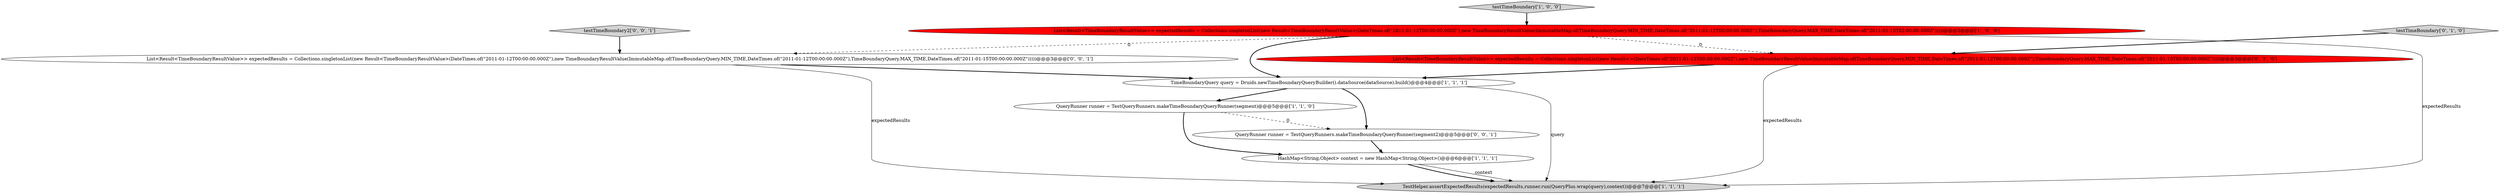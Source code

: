 digraph {
10 [style = filled, label = "List<Result<TimeBoundaryResultValue>> expectedResults = Collections.singletonList(new Result<TimeBoundaryResultValue>(DateTimes.of(\"2011-01-12T00:00:00.000Z\"),new TimeBoundaryResultValue(ImmutableMap.of(TimeBoundaryQuery.MIN_TIME,DateTimes.of(\"2011-01-12T00:00:00.000Z\"),TimeBoundaryQuery.MAX_TIME,DateTimes.of(\"2011-01-15T00:00:00.000Z\")))))@@@3@@@['0', '0', '1']", fillcolor = white, shape = ellipse image = "AAA0AAABBB3BBB"];
3 [style = filled, label = "List<Result<TimeBoundaryResultValue>> expectedResults = Collections.singletonList(new Result<TimeBoundaryResultValue>(DateTimes.of(\"2011-01-12T00:00:00.000Z\"),new TimeBoundaryResultValue(ImmutableMap.of(TimeBoundaryQuery.MIN_TIME,DateTimes.of(\"2011-01-12T00:00:00.000Z\"),TimeBoundaryQuery.MAX_TIME,DateTimes.of(\"2011-01-15T02:00:00.000Z\")))))@@@3@@@['1', '0', '0']", fillcolor = red, shape = ellipse image = "AAA1AAABBB1BBB"];
5 [style = filled, label = "TestHelper.assertExpectedResults(expectedResults,runner.run(QueryPlus.wrap(query),context))@@@7@@@['1', '1', '1']", fillcolor = lightgray, shape = ellipse image = "AAA0AAABBB1BBB"];
6 [style = filled, label = "testTimeBoundary['0', '1', '0']", fillcolor = lightgray, shape = diamond image = "AAA0AAABBB2BBB"];
1 [style = filled, label = "TimeBoundaryQuery query = Druids.newTimeBoundaryQueryBuilder().dataSource(dataSource).build()@@@4@@@['1', '1', '1']", fillcolor = white, shape = ellipse image = "AAA0AAABBB1BBB"];
4 [style = filled, label = "HashMap<String,Object> context = new HashMap<String,Object>()@@@6@@@['1', '1', '1']", fillcolor = white, shape = ellipse image = "AAA0AAABBB1BBB"];
0 [style = filled, label = "testTimeBoundary['1', '0', '0']", fillcolor = lightgray, shape = diamond image = "AAA0AAABBB1BBB"];
2 [style = filled, label = "QueryRunner runner = TestQueryRunners.makeTimeBoundaryQueryRunner(segment)@@@5@@@['1', '1', '0']", fillcolor = white, shape = ellipse image = "AAA0AAABBB1BBB"];
7 [style = filled, label = "List<Result<TimeBoundaryResultValue>> expectedResults = Collections.singletonList(new Result<>(DateTimes.of(\"2011-01-12T00:00:00.000Z\"),new TimeBoundaryResultValue(ImmutableMap.of(TimeBoundaryQuery.MIN_TIME,DateTimes.of(\"2011-01-12T00:00:00.000Z\"),TimeBoundaryQuery.MAX_TIME,DateTimes.of(\"2011-01-15T02:00:00.000Z\")))))@@@3@@@['0', '1', '0']", fillcolor = red, shape = ellipse image = "AAA1AAABBB2BBB"];
9 [style = filled, label = "QueryRunner runner = TestQueryRunners.makeTimeBoundaryQueryRunner(segment2)@@@5@@@['0', '0', '1']", fillcolor = white, shape = ellipse image = "AAA0AAABBB3BBB"];
8 [style = filled, label = "testTimeBoundary2['0', '0', '1']", fillcolor = lightgray, shape = diamond image = "AAA0AAABBB3BBB"];
0->3 [style = bold, label=""];
4->5 [style = solid, label="context"];
8->10 [style = bold, label=""];
1->2 [style = bold, label=""];
3->5 [style = solid, label="expectedResults"];
3->10 [style = dashed, label="0"];
7->1 [style = bold, label=""];
6->7 [style = bold, label=""];
3->1 [style = bold, label=""];
10->1 [style = bold, label=""];
2->9 [style = dashed, label="0"];
2->4 [style = bold, label=""];
4->5 [style = bold, label=""];
7->5 [style = solid, label="expectedResults"];
3->7 [style = dashed, label="0"];
1->9 [style = bold, label=""];
9->4 [style = bold, label=""];
1->5 [style = solid, label="query"];
10->5 [style = solid, label="expectedResults"];
}
